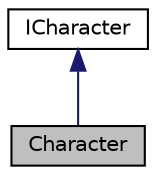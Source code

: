 digraph "Character"
{
 // LATEX_PDF_SIZE
  edge [fontname="Helvetica",fontsize="10",labelfontname="Helvetica",labelfontsize="10"];
  node [fontname="Helvetica",fontsize="10",shape=record];
  Node1 [label="Character",height=0.2,width=0.4,color="black", fillcolor="grey75", style="filled", fontcolor="black",tooltip="Classe Character dérivée de ICharacter @motclef classe, héritage, ICharacter, gestion AMateria @attri..."];
  Node2 -> Node1 [dir="back",color="midnightblue",fontsize="10",style="solid",fontname="Helvetica"];
  Node2 [label="ICharacter",height=0.2,width=0.4,color="black", fillcolor="white", style="filled",URL="$classICharacter.html",tooltip="Interface ICharacter @motclef interface, ICharacter, interactions avec AMateria @méthodes destructeur..."];
}
